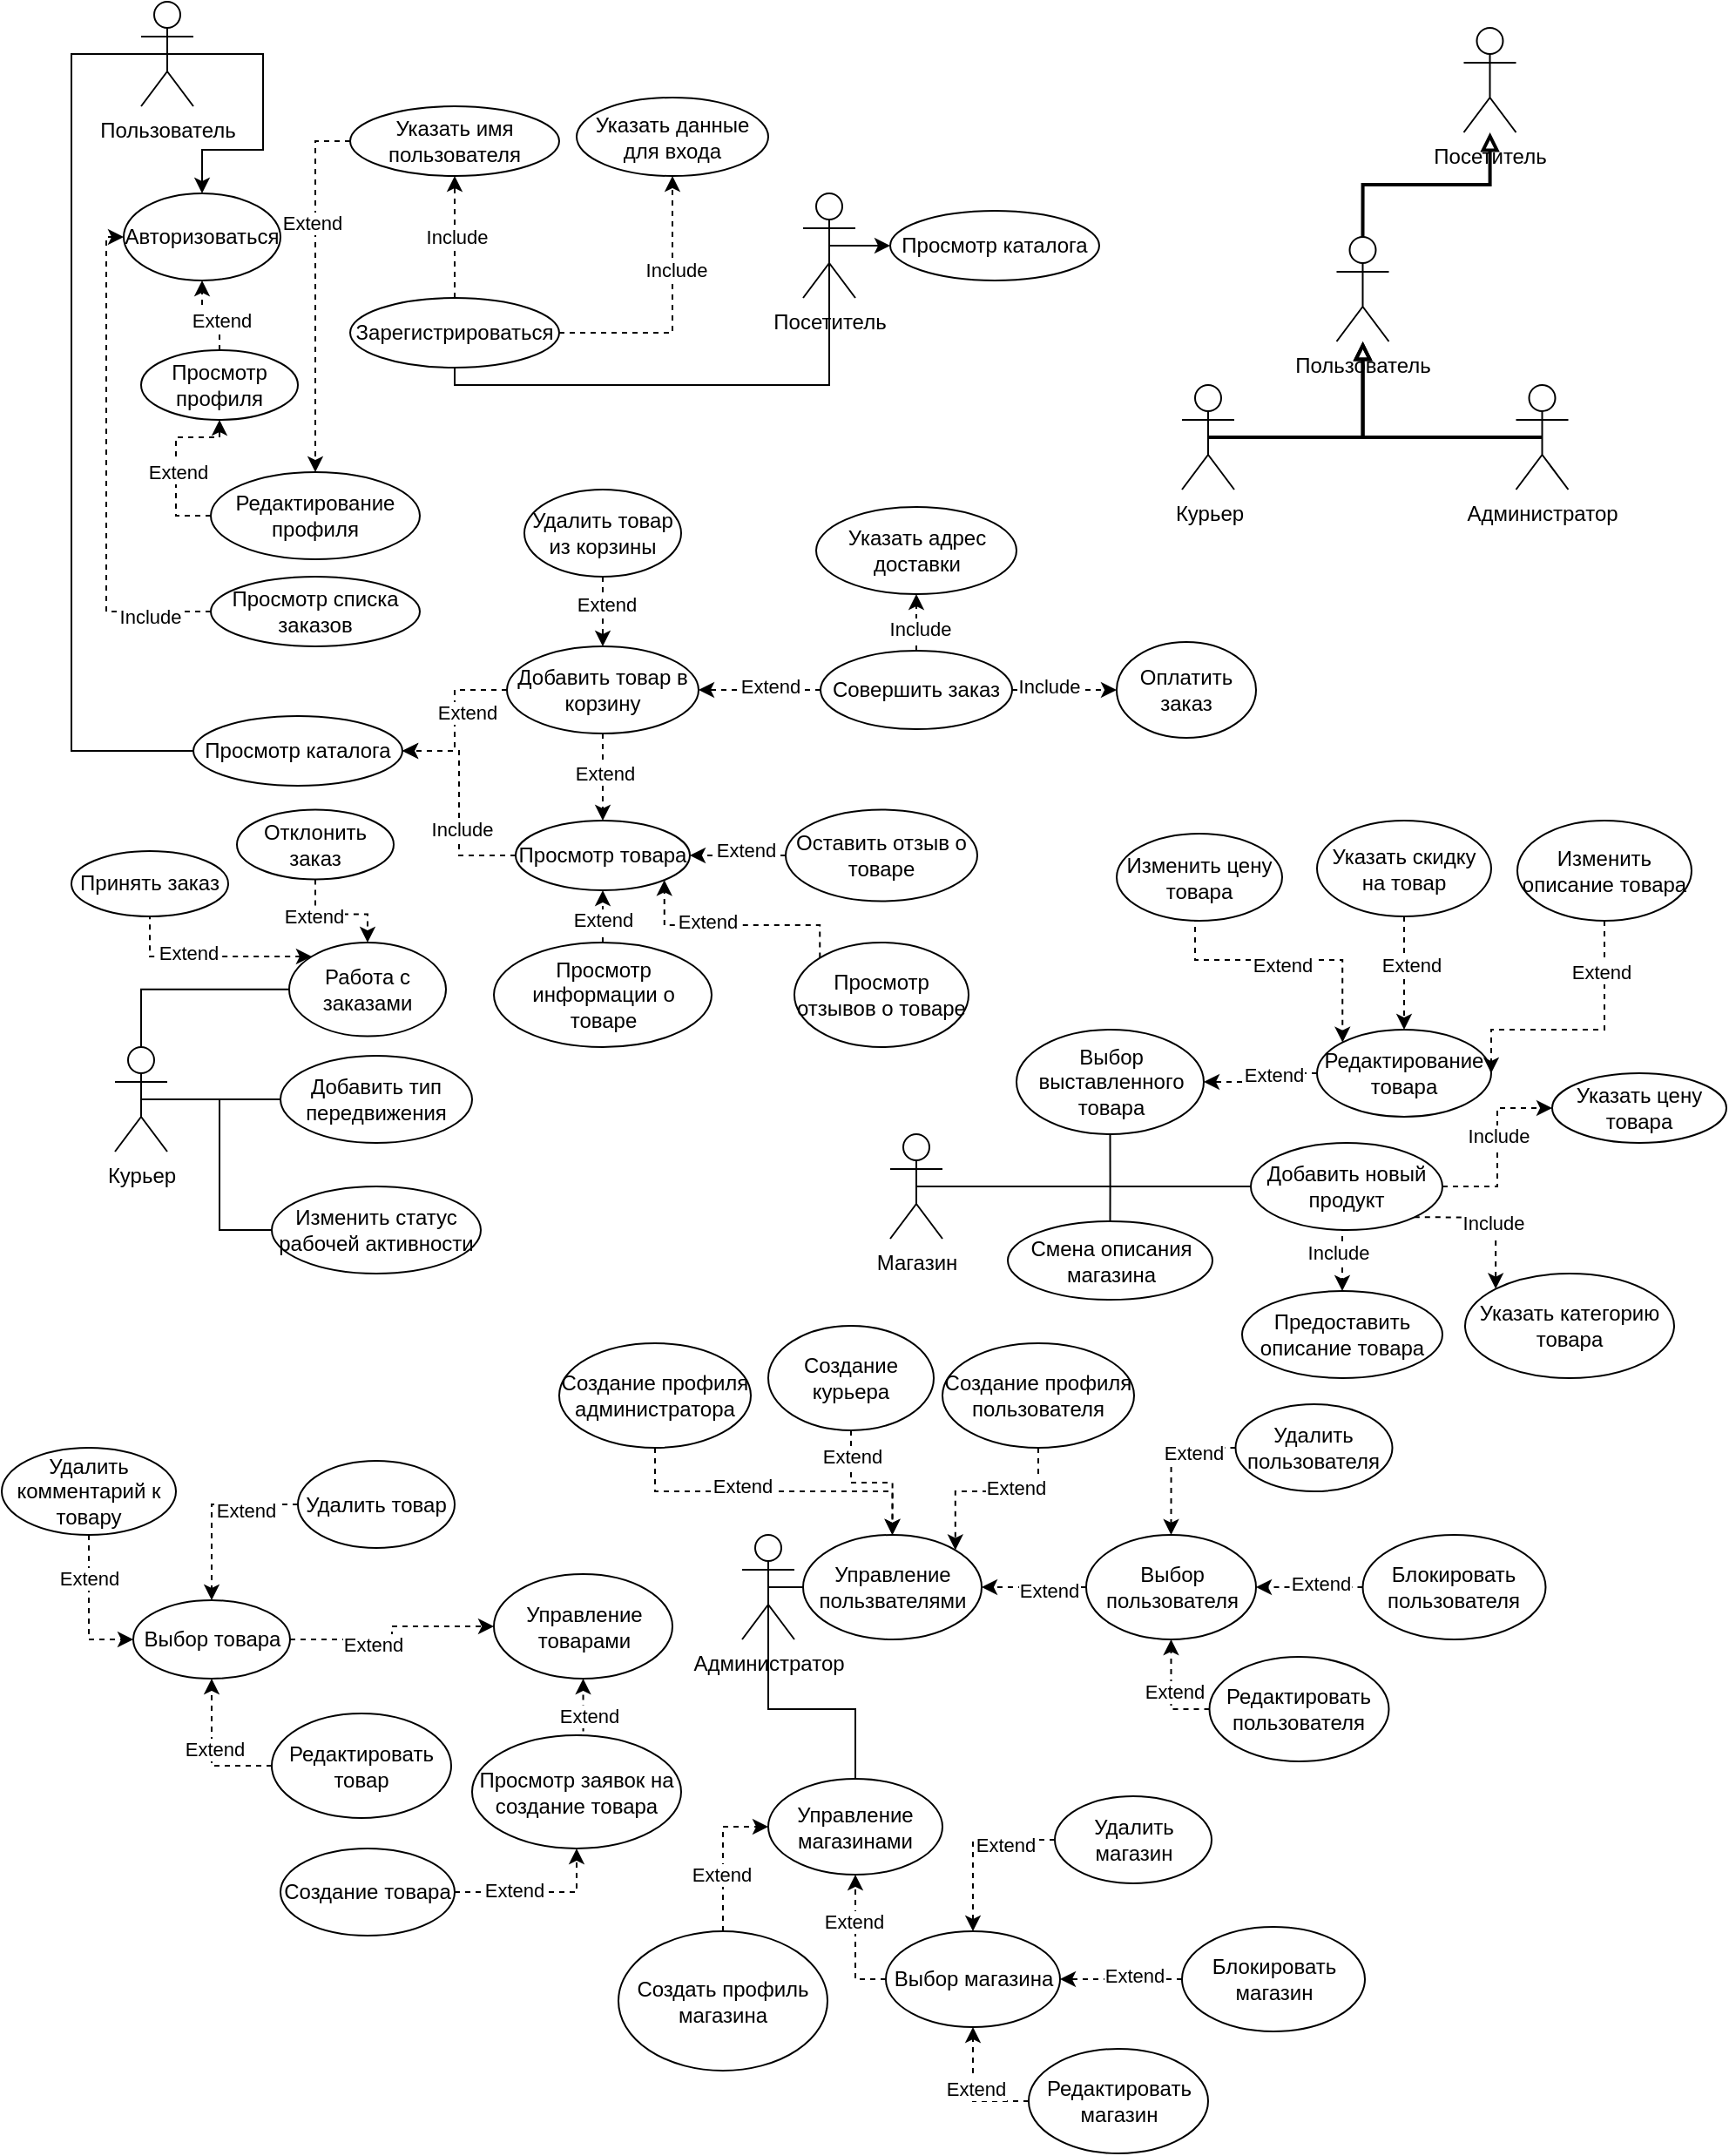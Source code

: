<mxfile version="22.0.4" type="device" pages="2">
  <diagram name="Страница — 1" id="VD28pfKD5jG4qrFczqsL">
    <mxGraphModel dx="1687" dy="941" grid="1" gridSize="10" guides="1" tooltips="1" connect="1" arrows="1" fold="1" page="1" pageScale="1" pageWidth="827" pageHeight="1169" math="0" shadow="0">
      <root>
        <mxCell id="0" />
        <mxCell id="1" parent="0" />
        <mxCell id="XRccz1XhaWSqZxdkwTaX-19" style="edgeStyle=orthogonalEdgeStyle;rounded=0;orthogonalLoop=1;jettySize=auto;html=1;exitX=0.5;exitY=0.5;exitDx=0;exitDy=0;exitPerimeter=0;entryX=0;entryY=0.5;entryDx=0;entryDy=0;endArrow=none;endFill=0;" edge="1" parent="1" source="XRccz1XhaWSqZxdkwTaX-1" target="XRccz1XhaWSqZxdkwTaX-18">
          <mxGeometry relative="1" as="geometry">
            <Array as="points">
              <mxPoint x="40" y="40" />
              <mxPoint x="40" y="440" />
            </Array>
          </mxGeometry>
        </mxCell>
        <mxCell id="XRccz1XhaWSqZxdkwTaX-62" style="edgeStyle=orthogonalEdgeStyle;rounded=0;orthogonalLoop=1;jettySize=auto;html=1;exitX=0.5;exitY=0.5;exitDx=0;exitDy=0;exitPerimeter=0;entryX=0.5;entryY=0;entryDx=0;entryDy=0;" edge="1" parent="1" source="XRccz1XhaWSqZxdkwTaX-1" target="XRccz1XhaWSqZxdkwTaX-61">
          <mxGeometry relative="1" as="geometry">
            <Array as="points">
              <mxPoint x="150" y="40" />
              <mxPoint x="150" y="95" />
              <mxPoint x="115" y="95" />
            </Array>
          </mxGeometry>
        </mxCell>
        <mxCell id="XRccz1XhaWSqZxdkwTaX-1" value="Пользователь" style="shape=umlActor;verticalLabelPosition=bottom;verticalAlign=top;html=1;outlineConnect=0;" vertex="1" parent="1">
          <mxGeometry x="80" y="10" width="30" height="60" as="geometry" />
        </mxCell>
        <mxCell id="XRccz1XhaWSqZxdkwTaX-42" style="edgeStyle=orthogonalEdgeStyle;rounded=0;orthogonalLoop=1;jettySize=auto;html=1;exitX=1;exitY=0.5;exitDx=0;exitDy=0;entryX=0.5;entryY=1;entryDx=0;entryDy=0;dashed=1;" edge="1" parent="1" source="XRccz1XhaWSqZxdkwTaX-2" target="XRccz1XhaWSqZxdkwTaX-7">
          <mxGeometry relative="1" as="geometry" />
        </mxCell>
        <mxCell id="XRccz1XhaWSqZxdkwTaX-45" value="Include" style="edgeLabel;html=1;align=center;verticalAlign=middle;resizable=0;points=[];" vertex="1" connectable="0" parent="XRccz1XhaWSqZxdkwTaX-42">
          <mxGeometry x="0.303" y="-2" relative="1" as="geometry">
            <mxPoint as="offset" />
          </mxGeometry>
        </mxCell>
        <mxCell id="XRccz1XhaWSqZxdkwTaX-43" style="edgeStyle=orthogonalEdgeStyle;rounded=0;orthogonalLoop=1;jettySize=auto;html=1;exitX=0.5;exitY=0;exitDx=0;exitDy=0;entryX=0.5;entryY=1;entryDx=0;entryDy=0;dashed=1;" edge="1" parent="1" source="XRccz1XhaWSqZxdkwTaX-2" target="XRccz1XhaWSqZxdkwTaX-3">
          <mxGeometry relative="1" as="geometry" />
        </mxCell>
        <mxCell id="XRccz1XhaWSqZxdkwTaX-44" value="Include" style="edgeLabel;html=1;align=center;verticalAlign=middle;resizable=0;points=[];" vertex="1" connectable="0" parent="XRccz1XhaWSqZxdkwTaX-43">
          <mxGeometry y="-1" relative="1" as="geometry">
            <mxPoint as="offset" />
          </mxGeometry>
        </mxCell>
        <mxCell id="XRccz1XhaWSqZxdkwTaX-2" value="Зарегистрироваться" style="ellipse;whiteSpace=wrap;html=1;" vertex="1" parent="1">
          <mxGeometry x="200" y="180" width="120" height="40" as="geometry" />
        </mxCell>
        <mxCell id="XRccz1XhaWSqZxdkwTaX-12" style="edgeStyle=orthogonalEdgeStyle;rounded=0;orthogonalLoop=1;jettySize=auto;html=1;exitX=0;exitY=0.5;exitDx=0;exitDy=0;entryX=0.5;entryY=0;entryDx=0;entryDy=0;dashed=1;" edge="1" parent="1" source="XRccz1XhaWSqZxdkwTaX-3" target="XRccz1XhaWSqZxdkwTaX-10">
          <mxGeometry relative="1" as="geometry">
            <Array as="points">
              <mxPoint x="180" y="90" />
            </Array>
          </mxGeometry>
        </mxCell>
        <mxCell id="XRccz1XhaWSqZxdkwTaX-13" value="Extend" style="edgeLabel;html=1;align=center;verticalAlign=middle;resizable=0;points=[];" vertex="1" connectable="0" parent="XRccz1XhaWSqZxdkwTaX-12">
          <mxGeometry x="-0.365" y="-2" relative="1" as="geometry">
            <mxPoint as="offset" />
          </mxGeometry>
        </mxCell>
        <mxCell id="XRccz1XhaWSqZxdkwTaX-3" value="Указать имя пользователя" style="ellipse;whiteSpace=wrap;html=1;" vertex="1" parent="1">
          <mxGeometry x="200" y="70" width="120" height="40" as="geometry" />
        </mxCell>
        <mxCell id="XRccz1XhaWSqZxdkwTaX-7" value="Указать данные для входа" style="ellipse;whiteSpace=wrap;html=1;" vertex="1" parent="1">
          <mxGeometry x="330" y="65" width="110" height="45" as="geometry" />
        </mxCell>
        <mxCell id="XRccz1XhaWSqZxdkwTaX-16" style="edgeStyle=orthogonalEdgeStyle;rounded=0;orthogonalLoop=1;jettySize=auto;html=1;exitX=0;exitY=0.5;exitDx=0;exitDy=0;entryX=0.5;entryY=1;entryDx=0;entryDy=0;dashed=1;" edge="1" parent="1" source="XRccz1XhaWSqZxdkwTaX-10" target="XRccz1XhaWSqZxdkwTaX-14">
          <mxGeometry relative="1" as="geometry" />
        </mxCell>
        <mxCell id="XRccz1XhaWSqZxdkwTaX-17" value="Extend" style="edgeLabel;html=1;align=center;verticalAlign=middle;resizable=0;points=[];" vertex="1" connectable="0" parent="XRccz1XhaWSqZxdkwTaX-16">
          <mxGeometry x="-0.108" y="-1" relative="1" as="geometry">
            <mxPoint y="-1" as="offset" />
          </mxGeometry>
        </mxCell>
        <mxCell id="XRccz1XhaWSqZxdkwTaX-10" value="Редактирование профиля" style="ellipse;whiteSpace=wrap;html=1;" vertex="1" parent="1">
          <mxGeometry x="120" y="280" width="120" height="50" as="geometry" />
        </mxCell>
        <mxCell id="XRccz1XhaWSqZxdkwTaX-65" style="edgeStyle=orthogonalEdgeStyle;rounded=0;orthogonalLoop=1;jettySize=auto;html=1;exitX=0.5;exitY=0;exitDx=0;exitDy=0;entryX=0.5;entryY=1;entryDx=0;entryDy=0;dashed=1;" edge="1" parent="1" source="XRccz1XhaWSqZxdkwTaX-14" target="XRccz1XhaWSqZxdkwTaX-61">
          <mxGeometry relative="1" as="geometry" />
        </mxCell>
        <mxCell id="XRccz1XhaWSqZxdkwTaX-66" value="Extend" style="edgeLabel;html=1;align=center;verticalAlign=middle;resizable=0;points=[];" vertex="1" connectable="0" parent="XRccz1XhaWSqZxdkwTaX-65">
          <mxGeometry x="-0.32" y="-1" relative="1" as="geometry">
            <mxPoint as="offset" />
          </mxGeometry>
        </mxCell>
        <mxCell id="XRccz1XhaWSqZxdkwTaX-14" value="Просмотр профиля" style="ellipse;whiteSpace=wrap;html=1;" vertex="1" parent="1">
          <mxGeometry x="80" y="210" width="90" height="40" as="geometry" />
        </mxCell>
        <mxCell id="XRccz1XhaWSqZxdkwTaX-18" value="Просмотр каталога" style="ellipse;whiteSpace=wrap;html=1;" vertex="1" parent="1">
          <mxGeometry x="110" y="420" width="120" height="40" as="geometry" />
        </mxCell>
        <mxCell id="XRccz1XhaWSqZxdkwTaX-22" style="edgeStyle=orthogonalEdgeStyle;rounded=0;orthogonalLoop=1;jettySize=auto;html=1;exitX=0;exitY=0.5;exitDx=0;exitDy=0;entryX=1;entryY=0.5;entryDx=0;entryDy=0;dashed=1;" edge="1" parent="1" source="XRccz1XhaWSqZxdkwTaX-20" target="XRccz1XhaWSqZxdkwTaX-18">
          <mxGeometry relative="1" as="geometry">
            <mxPoint x="240" y="447.5" as="targetPoint" />
          </mxGeometry>
        </mxCell>
        <mxCell id="XRccz1XhaWSqZxdkwTaX-23" value="Extend" style="edgeLabel;html=1;align=center;verticalAlign=middle;resizable=0;points=[];" vertex="1" connectable="0" parent="XRccz1XhaWSqZxdkwTaX-22">
          <mxGeometry x="-0.13" y="-3" relative="1" as="geometry">
            <mxPoint x="10" y="1" as="offset" />
          </mxGeometry>
        </mxCell>
        <mxCell id="XRccz1XhaWSqZxdkwTaX-27" style="edgeStyle=orthogonalEdgeStyle;rounded=0;orthogonalLoop=1;jettySize=auto;html=1;exitX=0.5;exitY=1;exitDx=0;exitDy=0;dashed=1;" edge="1" parent="1" source="XRccz1XhaWSqZxdkwTaX-20" target="XRccz1XhaWSqZxdkwTaX-24">
          <mxGeometry relative="1" as="geometry" />
        </mxCell>
        <mxCell id="XRccz1XhaWSqZxdkwTaX-29" value="Extend" style="edgeLabel;html=1;align=center;verticalAlign=middle;resizable=0;points=[];" vertex="1" connectable="0" parent="XRccz1XhaWSqZxdkwTaX-27">
          <mxGeometry x="-0.101" y="1" relative="1" as="geometry">
            <mxPoint as="offset" />
          </mxGeometry>
        </mxCell>
        <mxCell id="XRccz1XhaWSqZxdkwTaX-20" value="Добавить товар в корзину" style="ellipse;whiteSpace=wrap;html=1;" vertex="1" parent="1">
          <mxGeometry x="290" y="380" width="110" height="50" as="geometry" />
        </mxCell>
        <mxCell id="XRccz1XhaWSqZxdkwTaX-25" style="edgeStyle=orthogonalEdgeStyle;rounded=0;orthogonalLoop=1;jettySize=auto;html=1;exitX=0;exitY=0.5;exitDx=0;exitDy=0;entryX=1;entryY=0.5;entryDx=0;entryDy=0;dashed=1;" edge="1" parent="1" source="XRccz1XhaWSqZxdkwTaX-24" target="XRccz1XhaWSqZxdkwTaX-18">
          <mxGeometry relative="1" as="geometry">
            <mxPoint x="240" y="447.5" as="targetPoint" />
          </mxGeometry>
        </mxCell>
        <mxCell id="XRccz1XhaWSqZxdkwTaX-26" value="Include" style="edgeLabel;html=1;align=center;verticalAlign=middle;resizable=0;points=[];" vertex="1" connectable="0" parent="XRccz1XhaWSqZxdkwTaX-25">
          <mxGeometry x="-0.243" y="-1" relative="1" as="geometry">
            <mxPoint as="offset" />
          </mxGeometry>
        </mxCell>
        <mxCell id="XRccz1XhaWSqZxdkwTaX-24" value="Просмотр товара" style="ellipse;whiteSpace=wrap;html=1;" vertex="1" parent="1">
          <mxGeometry x="295" y="480" width="100" height="40" as="geometry" />
        </mxCell>
        <mxCell id="XRccz1XhaWSqZxdkwTaX-31" style="edgeStyle=orthogonalEdgeStyle;rounded=0;orthogonalLoop=1;jettySize=auto;html=1;exitX=0;exitY=0.5;exitDx=0;exitDy=0;entryX=1;entryY=0.5;entryDx=0;entryDy=0;dashed=1;" edge="1" parent="1" source="XRccz1XhaWSqZxdkwTaX-30" target="XRccz1XhaWSqZxdkwTaX-20">
          <mxGeometry relative="1" as="geometry" />
        </mxCell>
        <mxCell id="XRccz1XhaWSqZxdkwTaX-33" value="Extend" style="edgeLabel;html=1;align=center;verticalAlign=middle;resizable=0;points=[];" vertex="1" connectable="0" parent="XRccz1XhaWSqZxdkwTaX-31">
          <mxGeometry x="-0.16" y="-2" relative="1" as="geometry">
            <mxPoint as="offset" />
          </mxGeometry>
        </mxCell>
        <mxCell id="XRccz1XhaWSqZxdkwTaX-40" style="edgeStyle=orthogonalEdgeStyle;rounded=0;orthogonalLoop=1;jettySize=auto;html=1;exitX=0.5;exitY=0;exitDx=0;exitDy=0;entryX=0.5;entryY=1;entryDx=0;entryDy=0;dashed=1;" edge="1" parent="1" source="XRccz1XhaWSqZxdkwTaX-30" target="XRccz1XhaWSqZxdkwTaX-37">
          <mxGeometry relative="1" as="geometry" />
        </mxCell>
        <mxCell id="XRccz1XhaWSqZxdkwTaX-41" value="Include" style="edgeLabel;html=1;align=center;verticalAlign=middle;resizable=0;points=[];" vertex="1" connectable="0" parent="XRccz1XhaWSqZxdkwTaX-40">
          <mxGeometry x="-0.169" y="-2" relative="1" as="geometry">
            <mxPoint y="1" as="offset" />
          </mxGeometry>
        </mxCell>
        <mxCell id="XRccz1XhaWSqZxdkwTaX-47" style="edgeStyle=orthogonalEdgeStyle;rounded=0;orthogonalLoop=1;jettySize=auto;html=1;exitX=1;exitY=0.5;exitDx=0;exitDy=0;entryX=0;entryY=0.5;entryDx=0;entryDy=0;dashed=1;" edge="1" parent="1" source="XRccz1XhaWSqZxdkwTaX-30" target="XRccz1XhaWSqZxdkwTaX-46">
          <mxGeometry relative="1" as="geometry" />
        </mxCell>
        <mxCell id="XRccz1XhaWSqZxdkwTaX-48" value="Include" style="edgeLabel;html=1;align=center;verticalAlign=middle;resizable=0;points=[];" vertex="1" connectable="0" parent="XRccz1XhaWSqZxdkwTaX-47">
          <mxGeometry x="-0.3" y="2" relative="1" as="geometry">
            <mxPoint as="offset" />
          </mxGeometry>
        </mxCell>
        <mxCell id="XRccz1XhaWSqZxdkwTaX-30" value="Совершить заказ" style="ellipse;whiteSpace=wrap;html=1;" vertex="1" parent="1">
          <mxGeometry x="470" y="382.5" width="110" height="45" as="geometry" />
        </mxCell>
        <mxCell id="XRccz1XhaWSqZxdkwTaX-35" style="edgeStyle=orthogonalEdgeStyle;rounded=0;orthogonalLoop=1;jettySize=auto;html=1;exitX=0.5;exitY=1;exitDx=0;exitDy=0;entryX=0.5;entryY=0;entryDx=0;entryDy=0;dashed=1;" edge="1" parent="1" source="XRccz1XhaWSqZxdkwTaX-34" target="XRccz1XhaWSqZxdkwTaX-20">
          <mxGeometry relative="1" as="geometry" />
        </mxCell>
        <mxCell id="XRccz1XhaWSqZxdkwTaX-36" value="Extend" style="edgeLabel;html=1;align=center;verticalAlign=middle;resizable=0;points=[];" vertex="1" connectable="0" parent="XRccz1XhaWSqZxdkwTaX-35">
          <mxGeometry x="-0.2" y="2" relative="1" as="geometry">
            <mxPoint as="offset" />
          </mxGeometry>
        </mxCell>
        <mxCell id="XRccz1XhaWSqZxdkwTaX-34" value="Удалить товар из корзины" style="ellipse;whiteSpace=wrap;html=1;" vertex="1" parent="1">
          <mxGeometry x="300" y="290" width="90" height="50" as="geometry" />
        </mxCell>
        <mxCell id="XRccz1XhaWSqZxdkwTaX-37" value="Указать адрес доставки" style="ellipse;whiteSpace=wrap;html=1;" vertex="1" parent="1">
          <mxGeometry x="467.5" y="300" width="115" height="50" as="geometry" />
        </mxCell>
        <mxCell id="XRccz1XhaWSqZxdkwTaX-46" value="Оплатить заказ" style="ellipse;whiteSpace=wrap;html=1;" vertex="1" parent="1">
          <mxGeometry x="640" y="377.5" width="80" height="55" as="geometry" />
        </mxCell>
        <mxCell id="bo8N211U0baof1Hj4T-G-14" style="edgeStyle=orthogonalEdgeStyle;rounded=0;orthogonalLoop=1;jettySize=auto;html=1;exitX=0;exitY=0.5;exitDx=0;exitDy=0;entryX=0;entryY=0.5;entryDx=0;entryDy=0;dashed=1;" edge="1" parent="1" source="XRccz1XhaWSqZxdkwTaX-49" target="XRccz1XhaWSqZxdkwTaX-61">
          <mxGeometry relative="1" as="geometry">
            <Array as="points">
              <mxPoint x="60" y="360" />
              <mxPoint x="60" y="145" />
            </Array>
          </mxGeometry>
        </mxCell>
        <mxCell id="bo8N211U0baof1Hj4T-G-15" value="Include" style="edgeLabel;html=1;align=center;verticalAlign=middle;resizable=0;points=[];" vertex="1" connectable="0" parent="bo8N211U0baof1Hj4T-G-14">
          <mxGeometry x="-0.751" y="3" relative="1" as="geometry">
            <mxPoint as="offset" />
          </mxGeometry>
        </mxCell>
        <mxCell id="XRccz1XhaWSqZxdkwTaX-49" value="Просмотр списка заказов" style="ellipse;whiteSpace=wrap;html=1;" vertex="1" parent="1">
          <mxGeometry x="120" y="340" width="120" height="40" as="geometry" />
        </mxCell>
        <mxCell id="XRccz1XhaWSqZxdkwTaX-53" style="edgeStyle=orthogonalEdgeStyle;rounded=0;orthogonalLoop=1;jettySize=auto;html=1;exitX=0;exitY=0.5;exitDx=0;exitDy=0;entryX=1;entryY=0.5;entryDx=0;entryDy=0;dashed=1;" edge="1" parent="1" source="XRccz1XhaWSqZxdkwTaX-51" target="XRccz1XhaWSqZxdkwTaX-24">
          <mxGeometry relative="1" as="geometry" />
        </mxCell>
        <mxCell id="XRccz1XhaWSqZxdkwTaX-54" value="Extend" style="edgeLabel;html=1;align=center;verticalAlign=middle;resizable=0;points=[];" vertex="1" connectable="0" parent="XRccz1XhaWSqZxdkwTaX-53">
          <mxGeometry x="-0.164" y="-3" relative="1" as="geometry">
            <mxPoint as="offset" />
          </mxGeometry>
        </mxCell>
        <mxCell id="XRccz1XhaWSqZxdkwTaX-51" value="Оставить отзыв о товаре" style="ellipse;whiteSpace=wrap;html=1;" vertex="1" parent="1">
          <mxGeometry x="450" y="473.75" width="110" height="52.5" as="geometry" />
        </mxCell>
        <mxCell id="XRccz1XhaWSqZxdkwTaX-56" style="edgeStyle=orthogonalEdgeStyle;rounded=0;orthogonalLoop=1;jettySize=auto;html=1;exitX=0.5;exitY=0;exitDx=0;exitDy=0;entryX=0.5;entryY=1;entryDx=0;entryDy=0;dashed=1;" edge="1" parent="1" source="XRccz1XhaWSqZxdkwTaX-55" target="XRccz1XhaWSqZxdkwTaX-24">
          <mxGeometry relative="1" as="geometry" />
        </mxCell>
        <mxCell id="XRccz1XhaWSqZxdkwTaX-57" value="Extend" style="edgeLabel;html=1;align=center;verticalAlign=middle;resizable=0;points=[];" vertex="1" connectable="0" parent="XRccz1XhaWSqZxdkwTaX-56">
          <mxGeometry x="-0.133" relative="1" as="geometry">
            <mxPoint as="offset" />
          </mxGeometry>
        </mxCell>
        <mxCell id="XRccz1XhaWSqZxdkwTaX-55" value="Просмотр информации о товаре" style="ellipse;whiteSpace=wrap;html=1;" vertex="1" parent="1">
          <mxGeometry x="282.5" y="550" width="125" height="60" as="geometry" />
        </mxCell>
        <mxCell id="XRccz1XhaWSqZxdkwTaX-59" style="edgeStyle=orthogonalEdgeStyle;rounded=0;orthogonalLoop=1;jettySize=auto;html=1;exitX=0;exitY=0;exitDx=0;exitDy=0;entryX=1;entryY=1;entryDx=0;entryDy=0;dashed=1;" edge="1" parent="1" source="XRccz1XhaWSqZxdkwTaX-58" target="XRccz1XhaWSqZxdkwTaX-24">
          <mxGeometry relative="1" as="geometry">
            <Array as="points">
              <mxPoint x="470" y="540" />
              <mxPoint x="380" y="540" />
            </Array>
          </mxGeometry>
        </mxCell>
        <mxCell id="XRccz1XhaWSqZxdkwTaX-60" value="Extend" style="edgeLabel;html=1;align=center;verticalAlign=middle;resizable=0;points=[];" vertex="1" connectable="0" parent="XRccz1XhaWSqZxdkwTaX-59">
          <mxGeometry x="0.246" y="-2" relative="1" as="geometry">
            <mxPoint as="offset" />
          </mxGeometry>
        </mxCell>
        <mxCell id="XRccz1XhaWSqZxdkwTaX-58" value="Просмотр отзывов о товаре" style="ellipse;whiteSpace=wrap;html=1;" vertex="1" parent="1">
          <mxGeometry x="455" y="550" width="100" height="60" as="geometry" />
        </mxCell>
        <mxCell id="XRccz1XhaWSqZxdkwTaX-61" value="Авторизоваться" style="ellipse;whiteSpace=wrap;html=1;" vertex="1" parent="1">
          <mxGeometry x="70" y="120" width="90" height="50" as="geometry" />
        </mxCell>
        <mxCell id="XRccz1XhaWSqZxdkwTaX-68" style="edgeStyle=orthogonalEdgeStyle;rounded=0;orthogonalLoop=1;jettySize=auto;html=1;exitX=0.5;exitY=0.5;exitDx=0;exitDy=0;exitPerimeter=0;entryX=0.5;entryY=1;entryDx=0;entryDy=0;endArrow=none;endFill=0;" edge="1" parent="1" source="XRccz1XhaWSqZxdkwTaX-67" target="XRccz1XhaWSqZxdkwTaX-2">
          <mxGeometry relative="1" as="geometry">
            <Array as="points">
              <mxPoint x="475" y="230" />
              <mxPoint x="260" y="230" />
            </Array>
          </mxGeometry>
        </mxCell>
        <mxCell id="bo8N211U0baof1Hj4T-G-17" style="edgeStyle=orthogonalEdgeStyle;rounded=0;orthogonalLoop=1;jettySize=auto;html=1;exitX=0.5;exitY=0.5;exitDx=0;exitDy=0;exitPerimeter=0;entryX=0;entryY=0.5;entryDx=0;entryDy=0;" edge="1" parent="1" source="XRccz1XhaWSqZxdkwTaX-67" target="bo8N211U0baof1Hj4T-G-16">
          <mxGeometry relative="1" as="geometry" />
        </mxCell>
        <mxCell id="XRccz1XhaWSqZxdkwTaX-67" value="Посетитель" style="shape=umlActor;verticalLabelPosition=bottom;verticalAlign=top;html=1;outlineConnect=0;" vertex="1" parent="1">
          <mxGeometry x="460" y="120" width="30" height="60" as="geometry" />
        </mxCell>
        <mxCell id="bo8N211U0baof1Hj4T-G-4" style="edgeStyle=orthogonalEdgeStyle;rounded=0;orthogonalLoop=1;jettySize=auto;html=1;exitX=0.5;exitY=0.5;exitDx=0;exitDy=0;exitPerimeter=0;entryX=0;entryY=0.5;entryDx=0;entryDy=0;endArrow=none;endFill=0;" edge="1" parent="1" source="bo8N211U0baof1Hj4T-G-2" target="bo8N211U0baof1Hj4T-G-3">
          <mxGeometry relative="1" as="geometry" />
        </mxCell>
        <mxCell id="bo8N211U0baof1Hj4T-G-6" style="edgeStyle=orthogonalEdgeStyle;rounded=0;orthogonalLoop=1;jettySize=auto;html=1;exitX=0.5;exitY=0.5;exitDx=0;exitDy=0;exitPerimeter=0;entryX=0;entryY=0.5;entryDx=0;entryDy=0;endArrow=none;endFill=0;" edge="1" parent="1" source="bo8N211U0baof1Hj4T-G-2" target="bo8N211U0baof1Hj4T-G-5">
          <mxGeometry relative="1" as="geometry" />
        </mxCell>
        <mxCell id="bo8N211U0baof1Hj4T-G-153" style="edgeStyle=orthogonalEdgeStyle;rounded=0;orthogonalLoop=1;jettySize=auto;html=1;exitX=0.5;exitY=0;exitDx=0;exitDy=0;exitPerimeter=0;entryX=0;entryY=0.5;entryDx=0;entryDy=0;endArrow=none;endFill=0;" edge="1" parent="1" source="bo8N211U0baof1Hj4T-G-2" target="bo8N211U0baof1Hj4T-G-152">
          <mxGeometry relative="1" as="geometry" />
        </mxCell>
        <mxCell id="bo8N211U0baof1Hj4T-G-2" value="Курьер" style="shape=umlActor;verticalLabelPosition=bottom;verticalAlign=top;html=1;outlineConnect=0;" vertex="1" parent="1">
          <mxGeometry x="65" y="610" width="30" height="60" as="geometry" />
        </mxCell>
        <mxCell id="bo8N211U0baof1Hj4T-G-3" value="Добавить тип передвижения" style="ellipse;whiteSpace=wrap;html=1;" vertex="1" parent="1">
          <mxGeometry x="160" y="615" width="110" height="50" as="geometry" />
        </mxCell>
        <mxCell id="bo8N211U0baof1Hj4T-G-5" value="Изменить статус рабочей активности" style="ellipse;whiteSpace=wrap;html=1;" vertex="1" parent="1">
          <mxGeometry x="155" y="690" width="120" height="50" as="geometry" />
        </mxCell>
        <mxCell id="bo8N211U0baof1Hj4T-G-56" style="edgeStyle=orthogonalEdgeStyle;rounded=0;orthogonalLoop=1;jettySize=auto;html=1;exitX=0.5;exitY=0.5;exitDx=0;exitDy=0;exitPerimeter=0;entryX=0.5;entryY=1;entryDx=0;entryDy=0;endArrow=none;endFill=0;" edge="1" parent="1" source="bo8N211U0baof1Hj4T-G-7" target="bo8N211U0baof1Hj4T-G-39">
          <mxGeometry relative="1" as="geometry" />
        </mxCell>
        <mxCell id="bo8N211U0baof1Hj4T-G-57" style="edgeStyle=orthogonalEdgeStyle;rounded=0;orthogonalLoop=1;jettySize=auto;html=1;exitX=0.5;exitY=0.5;exitDx=0;exitDy=0;exitPerimeter=0;entryX=0;entryY=0.5;entryDx=0;entryDy=0;endArrow=none;endFill=0;" edge="1" parent="1" source="bo8N211U0baof1Hj4T-G-7" target="bo8N211U0baof1Hj4T-G-20">
          <mxGeometry relative="1" as="geometry" />
        </mxCell>
        <mxCell id="bo8N211U0baof1Hj4T-G-58" style="edgeStyle=orthogonalEdgeStyle;rounded=0;orthogonalLoop=1;jettySize=auto;html=1;exitX=0.5;exitY=0.5;exitDx=0;exitDy=0;exitPerimeter=0;entryX=0.5;entryY=0;entryDx=0;entryDy=0;endArrow=none;endFill=0;" edge="1" parent="1" source="bo8N211U0baof1Hj4T-G-7" target="bo8N211U0baof1Hj4T-G-10">
          <mxGeometry relative="1" as="geometry" />
        </mxCell>
        <mxCell id="bo8N211U0baof1Hj4T-G-7" value="Магазин" style="shape=umlActor;verticalLabelPosition=bottom;verticalAlign=top;html=1;outlineConnect=0;" vertex="1" parent="1">
          <mxGeometry x="510" y="660" width="30" height="60" as="geometry" />
        </mxCell>
        <mxCell id="bo8N211U0baof1Hj4T-G-10" value="Смена описания магазина" style="ellipse;whiteSpace=wrap;html=1;" vertex="1" parent="1">
          <mxGeometry x="577.5" y="710" width="117.5" height="45" as="geometry" />
        </mxCell>
        <mxCell id="bo8N211U0baof1Hj4T-G-16" value="Просмотр каталога" style="ellipse;whiteSpace=wrap;html=1;" vertex="1" parent="1">
          <mxGeometry x="510" y="130" width="120" height="40" as="geometry" />
        </mxCell>
        <mxCell id="bo8N211U0baof1Hj4T-G-25" style="edgeStyle=orthogonalEdgeStyle;rounded=0;orthogonalLoop=1;jettySize=auto;html=1;exitX=0.5;exitY=1;exitDx=0;exitDy=0;entryX=0.5;entryY=0;entryDx=0;entryDy=0;dashed=1;" edge="1" parent="1" source="bo8N211U0baof1Hj4T-G-20" target="bo8N211U0baof1Hj4T-G-23">
          <mxGeometry relative="1" as="geometry" />
        </mxCell>
        <mxCell id="bo8N211U0baof1Hj4T-G-28" value="Include" style="edgeLabel;html=1;align=center;verticalAlign=middle;resizable=0;points=[];" vertex="1" connectable="0" parent="bo8N211U0baof1Hj4T-G-25">
          <mxGeometry x="-0.2" y="-3" relative="1" as="geometry">
            <mxPoint as="offset" />
          </mxGeometry>
        </mxCell>
        <mxCell id="bo8N211U0baof1Hj4T-G-30" style="edgeStyle=orthogonalEdgeStyle;rounded=0;orthogonalLoop=1;jettySize=auto;html=1;exitX=1;exitY=1;exitDx=0;exitDy=0;entryX=0;entryY=0;entryDx=0;entryDy=0;dashed=1;" edge="1" parent="1" source="bo8N211U0baof1Hj4T-G-20" target="bo8N211U0baof1Hj4T-G-29">
          <mxGeometry relative="1" as="geometry" />
        </mxCell>
        <mxCell id="bo8N211U0baof1Hj4T-G-31" value="Include" style="edgeLabel;html=1;align=center;verticalAlign=middle;resizable=0;points=[];" vertex="1" connectable="0" parent="bo8N211U0baof1Hj4T-G-30">
          <mxGeometry x="0.142" y="-2" relative="1" as="geometry">
            <mxPoint as="offset" />
          </mxGeometry>
        </mxCell>
        <mxCell id="bo8N211U0baof1Hj4T-G-33" style="edgeStyle=orthogonalEdgeStyle;rounded=0;orthogonalLoop=1;jettySize=auto;html=1;exitX=1;exitY=0.5;exitDx=0;exitDy=0;entryX=0;entryY=0.5;entryDx=0;entryDy=0;dashed=1;" edge="1" parent="1" source="bo8N211U0baof1Hj4T-G-20" target="bo8N211U0baof1Hj4T-G-32">
          <mxGeometry relative="1" as="geometry" />
        </mxCell>
        <mxCell id="bo8N211U0baof1Hj4T-G-34" value="Include" style="edgeLabel;html=1;align=center;verticalAlign=middle;resizable=0;points=[];" vertex="1" connectable="0" parent="bo8N211U0baof1Hj4T-G-33">
          <mxGeometry x="0.123" relative="1" as="geometry">
            <mxPoint as="offset" />
          </mxGeometry>
        </mxCell>
        <mxCell id="bo8N211U0baof1Hj4T-G-20" value="Добавить новый продукт" style="ellipse;whiteSpace=wrap;html=1;" vertex="1" parent="1">
          <mxGeometry x="717" y="665" width="110" height="50" as="geometry" />
        </mxCell>
        <mxCell id="bo8N211U0baof1Hj4T-G-23" value="Предоставить описание товара" style="ellipse;whiteSpace=wrap;html=1;" vertex="1" parent="1">
          <mxGeometry x="712" y="750" width="115" height="50" as="geometry" />
        </mxCell>
        <mxCell id="bo8N211U0baof1Hj4T-G-29" value="Указать категорию товара" style="ellipse;whiteSpace=wrap;html=1;" vertex="1" parent="1">
          <mxGeometry x="840" y="740" width="120" height="60" as="geometry" />
        </mxCell>
        <mxCell id="bo8N211U0baof1Hj4T-G-32" value="Указать цену товара" style="ellipse;whiteSpace=wrap;html=1;" vertex="1" parent="1">
          <mxGeometry x="890" y="625" width="100" height="40" as="geometry" />
        </mxCell>
        <mxCell id="bo8N211U0baof1Hj4T-G-42" style="edgeStyle=orthogonalEdgeStyle;rounded=0;orthogonalLoop=1;jettySize=auto;html=1;exitX=0;exitY=0.5;exitDx=0;exitDy=0;entryX=1;entryY=0.5;entryDx=0;entryDy=0;dashed=1;" edge="1" parent="1" source="bo8N211U0baof1Hj4T-G-35" target="bo8N211U0baof1Hj4T-G-39">
          <mxGeometry relative="1" as="geometry" />
        </mxCell>
        <mxCell id="bo8N211U0baof1Hj4T-G-43" value="Extend" style="edgeLabel;html=1;align=center;verticalAlign=middle;resizable=0;points=[];" vertex="1" connectable="0" parent="bo8N211U0baof1Hj4T-G-42">
          <mxGeometry x="-0.289" y="1" relative="1" as="geometry">
            <mxPoint as="offset" />
          </mxGeometry>
        </mxCell>
        <mxCell id="bo8N211U0baof1Hj4T-G-35" value="Редактирование товара" style="ellipse;whiteSpace=wrap;html=1;" vertex="1" parent="1">
          <mxGeometry x="755" y="600" width="100" height="50" as="geometry" />
        </mxCell>
        <mxCell id="bo8N211U0baof1Hj4T-G-44" style="edgeStyle=orthogonalEdgeStyle;rounded=0;orthogonalLoop=1;jettySize=auto;html=1;exitX=0.5;exitY=1;exitDx=0;exitDy=0;entryX=0.5;entryY=0;entryDx=0;entryDy=0;dashed=1;" edge="1" parent="1" source="bo8N211U0baof1Hj4T-G-38" target="bo8N211U0baof1Hj4T-G-35">
          <mxGeometry relative="1" as="geometry" />
        </mxCell>
        <mxCell id="bo8N211U0baof1Hj4T-G-45" value="Extend" style="edgeLabel;html=1;align=center;verticalAlign=middle;resizable=0;points=[];" vertex="1" connectable="0" parent="bo8N211U0baof1Hj4T-G-44">
          <mxGeometry x="-0.15" y="4" relative="1" as="geometry">
            <mxPoint as="offset" />
          </mxGeometry>
        </mxCell>
        <mxCell id="bo8N211U0baof1Hj4T-G-38" value="Указать скидку на товар" style="ellipse;whiteSpace=wrap;html=1;" vertex="1" parent="1">
          <mxGeometry x="755" y="480" width="100" height="55" as="geometry" />
        </mxCell>
        <mxCell id="bo8N211U0baof1Hj4T-G-39" value="Выбор выставленного товара" style="ellipse;whiteSpace=wrap;html=1;" vertex="1" parent="1">
          <mxGeometry x="582.5" y="600" width="107.5" height="60" as="geometry" />
        </mxCell>
        <mxCell id="bo8N211U0baof1Hj4T-G-47" style="edgeStyle=orthogonalEdgeStyle;rounded=0;orthogonalLoop=1;jettySize=auto;html=1;exitX=0.5;exitY=1;exitDx=0;exitDy=0;entryX=1;entryY=0.5;entryDx=0;entryDy=0;dashed=1;" edge="1" parent="1" source="bo8N211U0baof1Hj4T-G-46" target="bo8N211U0baof1Hj4T-G-35">
          <mxGeometry relative="1" as="geometry">
            <Array as="points">
              <mxPoint x="920" y="600" />
            </Array>
          </mxGeometry>
        </mxCell>
        <mxCell id="bo8N211U0baof1Hj4T-G-48" value="Extend" style="edgeLabel;html=1;align=center;verticalAlign=middle;resizable=0;points=[];" vertex="1" connectable="0" parent="bo8N211U0baof1Hj4T-G-47">
          <mxGeometry x="-0.629" y="-2" relative="1" as="geometry">
            <mxPoint y="1" as="offset" />
          </mxGeometry>
        </mxCell>
        <mxCell id="bo8N211U0baof1Hj4T-G-46" value="Изменить описание товара" style="ellipse;whiteSpace=wrap;html=1;" vertex="1" parent="1">
          <mxGeometry x="870" y="480" width="100" height="57.5" as="geometry" />
        </mxCell>
        <mxCell id="bo8N211U0baof1Hj4T-G-50" style="edgeStyle=orthogonalEdgeStyle;rounded=0;orthogonalLoop=1;jettySize=auto;html=1;exitX=0.5;exitY=1;exitDx=0;exitDy=0;entryX=0;entryY=0;entryDx=0;entryDy=0;dashed=1;" edge="1" parent="1" source="bo8N211U0baof1Hj4T-G-49" target="bo8N211U0baof1Hj4T-G-35">
          <mxGeometry relative="1" as="geometry">
            <Array as="points">
              <mxPoint x="685" y="560" />
              <mxPoint x="770" y="560" />
            </Array>
          </mxGeometry>
        </mxCell>
        <mxCell id="bo8N211U0baof1Hj4T-G-51" value="Extend" style="edgeLabel;html=1;align=center;verticalAlign=middle;resizable=0;points=[];" vertex="1" connectable="0" parent="bo8N211U0baof1Hj4T-G-50">
          <mxGeometry x="-0.045" y="-3" relative="1" as="geometry">
            <mxPoint as="offset" />
          </mxGeometry>
        </mxCell>
        <mxCell id="bo8N211U0baof1Hj4T-G-49" value="Изменить цену товара" style="ellipse;whiteSpace=wrap;html=1;" vertex="1" parent="1">
          <mxGeometry x="640" y="487.5" width="95" height="50" as="geometry" />
        </mxCell>
        <mxCell id="bo8N211U0baof1Hj4T-G-122" style="edgeStyle=orthogonalEdgeStyle;rounded=0;orthogonalLoop=1;jettySize=auto;html=1;exitX=0.5;exitY=0.5;exitDx=0;exitDy=0;exitPerimeter=0;entryX=0.5;entryY=0;entryDx=0;entryDy=0;endArrow=none;endFill=0;" edge="1" parent="1" source="bo8N211U0baof1Hj4T-G-53" target="bo8N211U0baof1Hj4T-G-121">
          <mxGeometry relative="1" as="geometry" />
        </mxCell>
        <mxCell id="bo8N211U0baof1Hj4T-G-132" style="edgeStyle=orthogonalEdgeStyle;rounded=0;orthogonalLoop=1;jettySize=auto;html=1;exitX=0.5;exitY=0.5;exitDx=0;exitDy=0;exitPerimeter=0;entryX=0;entryY=0.5;entryDx=0;entryDy=0;endArrow=none;endFill=0;" edge="1" parent="1" source="bo8N211U0baof1Hj4T-G-53" target="bo8N211U0baof1Hj4T-G-128">
          <mxGeometry relative="1" as="geometry" />
        </mxCell>
        <mxCell id="bo8N211U0baof1Hj4T-G-53" value="Администратор" style="shape=umlActor;verticalLabelPosition=bottom;verticalAlign=top;html=1;outlineConnect=0;" vertex="1" parent="1">
          <mxGeometry x="425" y="890" width="30" height="60" as="geometry" />
        </mxCell>
        <mxCell id="bo8N211U0baof1Hj4T-G-129" style="edgeStyle=orthogonalEdgeStyle;rounded=0;orthogonalLoop=1;jettySize=auto;html=1;exitX=0;exitY=0.5;exitDx=0;exitDy=0;entryX=1;entryY=0.5;entryDx=0;entryDy=0;dashed=1;" edge="1" parent="1" source="bo8N211U0baof1Hj4T-G-77" target="bo8N211U0baof1Hj4T-G-128">
          <mxGeometry relative="1" as="geometry" />
        </mxCell>
        <mxCell id="bo8N211U0baof1Hj4T-G-131" value="Extend" style="edgeLabel;html=1;align=center;verticalAlign=middle;resizable=0;points=[];" vertex="1" connectable="0" parent="bo8N211U0baof1Hj4T-G-129">
          <mxGeometry x="-0.267" y="2" relative="1" as="geometry">
            <mxPoint as="offset" />
          </mxGeometry>
        </mxCell>
        <mxCell id="bo8N211U0baof1Hj4T-G-77" value="Выбор пользователя" style="ellipse;whiteSpace=wrap;html=1;" vertex="1" parent="1">
          <mxGeometry x="622.5" y="890" width="97.5" height="60" as="geometry" />
        </mxCell>
        <mxCell id="bo8N211U0baof1Hj4T-G-82" style="edgeStyle=orthogonalEdgeStyle;rounded=0;orthogonalLoop=1;jettySize=auto;html=1;exitX=0;exitY=0.5;exitDx=0;exitDy=0;entryX=0.5;entryY=0;entryDx=0;entryDy=0;dashed=1;" edge="1" parent="1" source="bo8N211U0baof1Hj4T-G-79" target="bo8N211U0baof1Hj4T-G-77">
          <mxGeometry relative="1" as="geometry" />
        </mxCell>
        <mxCell id="bo8N211U0baof1Hj4T-G-83" value="Extend" style="edgeLabel;html=1;align=center;verticalAlign=middle;resizable=0;points=[];" vertex="1" connectable="0" parent="bo8N211U0baof1Hj4T-G-82">
          <mxGeometry x="-0.429" y="3" relative="1" as="geometry">
            <mxPoint as="offset" />
          </mxGeometry>
        </mxCell>
        <mxCell id="bo8N211U0baof1Hj4T-G-79" value="Удалить пользователя" style="ellipse;whiteSpace=wrap;html=1;" vertex="1" parent="1">
          <mxGeometry x="708.25" y="815" width="90" height="50" as="geometry" />
        </mxCell>
        <mxCell id="bo8N211U0baof1Hj4T-G-84" style="edgeStyle=orthogonalEdgeStyle;rounded=0;orthogonalLoop=1;jettySize=auto;html=1;exitX=0;exitY=0.5;exitDx=0;exitDy=0;entryX=1;entryY=0.5;entryDx=0;entryDy=0;dashed=1;" edge="1" parent="1" source="bo8N211U0baof1Hj4T-G-80" target="bo8N211U0baof1Hj4T-G-77">
          <mxGeometry relative="1" as="geometry">
            <Array as="points">
              <mxPoint x="736.25" y="920" />
              <mxPoint x="736.25" y="920" />
            </Array>
          </mxGeometry>
        </mxCell>
        <mxCell id="bo8N211U0baof1Hj4T-G-85" value="Extend" style="edgeLabel;html=1;align=center;verticalAlign=middle;resizable=0;points=[];" vertex="1" connectable="0" parent="bo8N211U0baof1Hj4T-G-84">
          <mxGeometry x="-0.2" y="-2" relative="1" as="geometry">
            <mxPoint as="offset" />
          </mxGeometry>
        </mxCell>
        <mxCell id="bo8N211U0baof1Hj4T-G-80" value="Блокировать пользователя" style="ellipse;whiteSpace=wrap;html=1;" vertex="1" parent="1">
          <mxGeometry x="781.25" y="890" width="105" height="60" as="geometry" />
        </mxCell>
        <mxCell id="bo8N211U0baof1Hj4T-G-86" style="edgeStyle=orthogonalEdgeStyle;rounded=0;orthogonalLoop=1;jettySize=auto;html=1;exitX=0;exitY=0.5;exitDx=0;exitDy=0;dashed=1;" edge="1" parent="1" source="bo8N211U0baof1Hj4T-G-81" target="bo8N211U0baof1Hj4T-G-77">
          <mxGeometry relative="1" as="geometry" />
        </mxCell>
        <mxCell id="bo8N211U0baof1Hj4T-G-87" value="Extend" style="edgeLabel;html=1;align=center;verticalAlign=middle;resizable=0;points=[];" vertex="1" connectable="0" parent="bo8N211U0baof1Hj4T-G-86">
          <mxGeometry x="0.049" y="-1" relative="1" as="geometry">
            <mxPoint as="offset" />
          </mxGeometry>
        </mxCell>
        <mxCell id="bo8N211U0baof1Hj4T-G-81" value="Редактировать пользователя" style="ellipse;whiteSpace=wrap;html=1;" vertex="1" parent="1">
          <mxGeometry x="693.25" y="960" width="103" height="60" as="geometry" />
        </mxCell>
        <mxCell id="bo8N211U0baof1Hj4T-G-126" style="edgeStyle=orthogonalEdgeStyle;rounded=0;orthogonalLoop=1;jettySize=auto;html=1;exitX=0;exitY=0.5;exitDx=0;exitDy=0;entryX=0.5;entryY=1;entryDx=0;entryDy=0;dashed=1;" edge="1" parent="1" source="bo8N211U0baof1Hj4T-G-88" target="bo8N211U0baof1Hj4T-G-121">
          <mxGeometry relative="1" as="geometry">
            <Array as="points">
              <mxPoint x="490" y="1145" />
            </Array>
          </mxGeometry>
        </mxCell>
        <mxCell id="bo8N211U0baof1Hj4T-G-127" value="Extend" style="edgeLabel;html=1;align=center;verticalAlign=middle;resizable=0;points=[];" vertex="1" connectable="0" parent="bo8N211U0baof1Hj4T-G-126">
          <mxGeometry x="0.303" y="1" relative="1" as="geometry">
            <mxPoint as="offset" />
          </mxGeometry>
        </mxCell>
        <mxCell id="bo8N211U0baof1Hj4T-G-88" value="Выбор магазина" style="ellipse;whiteSpace=wrap;html=1;" vertex="1" parent="1">
          <mxGeometry x="507.5" y="1117.5" width="100" height="55" as="geometry" />
        </mxCell>
        <mxCell id="bo8N211U0baof1Hj4T-G-89" style="edgeStyle=orthogonalEdgeStyle;rounded=0;orthogonalLoop=1;jettySize=auto;html=1;exitX=0;exitY=0.5;exitDx=0;exitDy=0;entryX=0.5;entryY=0;entryDx=0;entryDy=0;dashed=1;" edge="1" parent="1" source="bo8N211U0baof1Hj4T-G-91" target="bo8N211U0baof1Hj4T-G-88">
          <mxGeometry relative="1" as="geometry" />
        </mxCell>
        <mxCell id="bo8N211U0baof1Hj4T-G-90" value="Extend" style="edgeLabel;html=1;align=center;verticalAlign=middle;resizable=0;points=[];" vertex="1" connectable="0" parent="bo8N211U0baof1Hj4T-G-89">
          <mxGeometry x="-0.429" y="3" relative="1" as="geometry">
            <mxPoint as="offset" />
          </mxGeometry>
        </mxCell>
        <mxCell id="bo8N211U0baof1Hj4T-G-91" value="Удалить магазин" style="ellipse;whiteSpace=wrap;html=1;" vertex="1" parent="1">
          <mxGeometry x="604.5" y="1040" width="90" height="50" as="geometry" />
        </mxCell>
        <mxCell id="bo8N211U0baof1Hj4T-G-92" style="edgeStyle=orthogonalEdgeStyle;rounded=0;orthogonalLoop=1;jettySize=auto;html=1;exitX=0;exitY=0.5;exitDx=0;exitDy=0;entryX=1;entryY=0.5;entryDx=0;entryDy=0;dashed=1;" edge="1" parent="1" source="bo8N211U0baof1Hj4T-G-94" target="bo8N211U0baof1Hj4T-G-88">
          <mxGeometry relative="1" as="geometry">
            <Array as="points">
              <mxPoint x="632.5" y="1145" />
              <mxPoint x="632.5" y="1145" />
            </Array>
          </mxGeometry>
        </mxCell>
        <mxCell id="bo8N211U0baof1Hj4T-G-93" value="Extend" style="edgeLabel;html=1;align=center;verticalAlign=middle;resizable=0;points=[];" vertex="1" connectable="0" parent="bo8N211U0baof1Hj4T-G-92">
          <mxGeometry x="-0.2" y="-2" relative="1" as="geometry">
            <mxPoint as="offset" />
          </mxGeometry>
        </mxCell>
        <mxCell id="bo8N211U0baof1Hj4T-G-94" value="Блокировать магазин" style="ellipse;whiteSpace=wrap;html=1;" vertex="1" parent="1">
          <mxGeometry x="677.5" y="1115" width="105" height="60" as="geometry" />
        </mxCell>
        <mxCell id="bo8N211U0baof1Hj4T-G-95" style="edgeStyle=orthogonalEdgeStyle;rounded=0;orthogonalLoop=1;jettySize=auto;html=1;exitX=0;exitY=0.5;exitDx=0;exitDy=0;dashed=1;" edge="1" parent="1" source="bo8N211U0baof1Hj4T-G-97" target="bo8N211U0baof1Hj4T-G-88">
          <mxGeometry relative="1" as="geometry" />
        </mxCell>
        <mxCell id="bo8N211U0baof1Hj4T-G-96" value="Extend" style="edgeLabel;html=1;align=center;verticalAlign=middle;resizable=0;points=[];" vertex="1" connectable="0" parent="bo8N211U0baof1Hj4T-G-95">
          <mxGeometry x="0.049" y="-1" relative="1" as="geometry">
            <mxPoint as="offset" />
          </mxGeometry>
        </mxCell>
        <mxCell id="bo8N211U0baof1Hj4T-G-97" value="Редактировать магазин" style="ellipse;whiteSpace=wrap;html=1;" vertex="1" parent="1">
          <mxGeometry x="589.5" y="1185" width="103" height="60" as="geometry" />
        </mxCell>
        <mxCell id="bo8N211U0baof1Hj4T-G-109" value="" style="group" vertex="1" connectable="0" parent="1">
          <mxGeometry x="55.5" y="847.5" width="204.5" height="205" as="geometry" />
        </mxCell>
        <mxCell id="bo8N211U0baof1Hj4T-G-99" value="Выбор товара" style="ellipse;whiteSpace=wrap;html=1;" vertex="1" parent="bo8N211U0baof1Hj4T-G-109">
          <mxGeometry x="20" y="80" width="90" height="45" as="geometry" />
        </mxCell>
        <mxCell id="bo8N211U0baof1Hj4T-G-100" style="edgeStyle=orthogonalEdgeStyle;rounded=0;orthogonalLoop=1;jettySize=auto;html=1;exitX=0;exitY=0.5;exitDx=0;exitDy=0;entryX=0.5;entryY=0;entryDx=0;entryDy=0;dashed=1;" edge="1" parent="bo8N211U0baof1Hj4T-G-109" source="bo8N211U0baof1Hj4T-G-102" target="bo8N211U0baof1Hj4T-G-99">
          <mxGeometry relative="1" as="geometry" />
        </mxCell>
        <mxCell id="bo8N211U0baof1Hj4T-G-101" value="Extend" style="edgeLabel;html=1;align=center;verticalAlign=middle;resizable=0;points=[];" vertex="1" connectable="0" parent="bo8N211U0baof1Hj4T-G-100">
          <mxGeometry x="-0.429" y="3" relative="1" as="geometry">
            <mxPoint as="offset" />
          </mxGeometry>
        </mxCell>
        <mxCell id="bo8N211U0baof1Hj4T-G-102" value="Удалить товар" style="ellipse;whiteSpace=wrap;html=1;" vertex="1" parent="bo8N211U0baof1Hj4T-G-109">
          <mxGeometry x="114.5" width="90" height="50" as="geometry" />
        </mxCell>
        <mxCell id="bo8N211U0baof1Hj4T-G-106" style="edgeStyle=orthogonalEdgeStyle;rounded=0;orthogonalLoop=1;jettySize=auto;html=1;exitX=0;exitY=0.5;exitDx=0;exitDy=0;dashed=1;" edge="1" parent="bo8N211U0baof1Hj4T-G-109" source="bo8N211U0baof1Hj4T-G-108" target="bo8N211U0baof1Hj4T-G-99">
          <mxGeometry relative="1" as="geometry" />
        </mxCell>
        <mxCell id="bo8N211U0baof1Hj4T-G-107" value="Extend" style="edgeLabel;html=1;align=center;verticalAlign=middle;resizable=0;points=[];" vertex="1" connectable="0" parent="bo8N211U0baof1Hj4T-G-106">
          <mxGeometry x="0.049" y="-1" relative="1" as="geometry">
            <mxPoint as="offset" />
          </mxGeometry>
        </mxCell>
        <mxCell id="bo8N211U0baof1Hj4T-G-108" value="Редактировать товар" style="ellipse;whiteSpace=wrap;html=1;" vertex="1" parent="bo8N211U0baof1Hj4T-G-109">
          <mxGeometry x="99.5" y="145" width="103" height="60" as="geometry" />
        </mxCell>
        <mxCell id="bo8N211U0baof1Hj4T-G-167" style="edgeStyle=orthogonalEdgeStyle;rounded=0;orthogonalLoop=1;jettySize=auto;html=1;exitX=0.5;exitY=1;exitDx=0;exitDy=0;entryX=0;entryY=0.5;entryDx=0;entryDy=0;dashed=1;" edge="1" parent="bo8N211U0baof1Hj4T-G-109" source="bo8N211U0baof1Hj4T-G-114" target="bo8N211U0baof1Hj4T-G-99">
          <mxGeometry relative="1" as="geometry" />
        </mxCell>
        <mxCell id="bo8N211U0baof1Hj4T-G-168" value="Extend" style="edgeLabel;html=1;align=center;verticalAlign=middle;resizable=0;points=[];" vertex="1" connectable="0" parent="bo8N211U0baof1Hj4T-G-167">
          <mxGeometry x="-0.417" relative="1" as="geometry">
            <mxPoint as="offset" />
          </mxGeometry>
        </mxCell>
        <mxCell id="bo8N211U0baof1Hj4T-G-114" value="Удалить комментарий к товару" style="ellipse;whiteSpace=wrap;html=1;" vertex="1" parent="bo8N211U0baof1Hj4T-G-109">
          <mxGeometry x="-55.5" y="-7.5" width="100" height="50" as="geometry" />
        </mxCell>
        <mxCell id="bo8N211U0baof1Hj4T-G-133" style="edgeStyle=orthogonalEdgeStyle;rounded=0;orthogonalLoop=1;jettySize=auto;html=1;exitX=0.5;exitY=1;exitDx=0;exitDy=0;entryX=0.5;entryY=0;entryDx=0;entryDy=0;dashed=1;" edge="1" parent="1" source="bo8N211U0baof1Hj4T-G-111" target="bo8N211U0baof1Hj4T-G-128">
          <mxGeometry relative="1" as="geometry" />
        </mxCell>
        <mxCell id="bo8N211U0baof1Hj4T-G-134" value="Extend" style="edgeLabel;html=1;align=center;verticalAlign=middle;resizable=0;points=[];" vertex="1" connectable="0" parent="bo8N211U0baof1Hj4T-G-133">
          <mxGeometry x="-0.2" y="3" relative="1" as="geometry">
            <mxPoint as="offset" />
          </mxGeometry>
        </mxCell>
        <mxCell id="bo8N211U0baof1Hj4T-G-111" value="Создание профиля администратора" style="ellipse;whiteSpace=wrap;html=1;" vertex="1" parent="1">
          <mxGeometry x="320" y="780" width="110" height="60" as="geometry" />
        </mxCell>
        <mxCell id="bo8N211U0baof1Hj4T-G-123" style="edgeStyle=orthogonalEdgeStyle;rounded=0;orthogonalLoop=1;jettySize=auto;html=1;exitX=0.5;exitY=0;exitDx=0;exitDy=0;entryX=0;entryY=0.5;entryDx=0;entryDy=0;endArrow=classic;endFill=1;dashed=1;" edge="1" parent="1" source="bo8N211U0baof1Hj4T-G-118" target="bo8N211U0baof1Hj4T-G-121">
          <mxGeometry relative="1" as="geometry" />
        </mxCell>
        <mxCell id="bo8N211U0baof1Hj4T-G-124" value="Extend" style="edgeLabel;html=1;align=center;verticalAlign=middle;resizable=0;points=[];" vertex="1" connectable="0" parent="bo8N211U0baof1Hj4T-G-123">
          <mxGeometry x="-0.221" y="1" relative="1" as="geometry">
            <mxPoint y="1" as="offset" />
          </mxGeometry>
        </mxCell>
        <mxCell id="bo8N211U0baof1Hj4T-G-118" value="Создать профиль магазина" style="ellipse;whiteSpace=wrap;html=1;" vertex="1" parent="1">
          <mxGeometry x="354" y="1117.5" width="120" height="80" as="geometry" />
        </mxCell>
        <mxCell id="bo8N211U0baof1Hj4T-G-121" value="Управление магазинами" style="ellipse;whiteSpace=wrap;html=1;" vertex="1" parent="1">
          <mxGeometry x="440" y="1030" width="100" height="55" as="geometry" />
        </mxCell>
        <mxCell id="bo8N211U0baof1Hj4T-G-128" value="Управление пользвателями" style="ellipse;whiteSpace=wrap;html=1;" vertex="1" parent="1">
          <mxGeometry x="460" y="890" width="102.5" height="60" as="geometry" />
        </mxCell>
        <mxCell id="bo8N211U0baof1Hj4T-G-136" style="edgeStyle=orthogonalEdgeStyle;rounded=0;orthogonalLoop=1;jettySize=auto;html=1;exitX=0.5;exitY=1;exitDx=0;exitDy=0;entryX=1;entryY=0;entryDx=0;entryDy=0;dashed=1;" edge="1" parent="1" source="bo8N211U0baof1Hj4T-G-135" target="bo8N211U0baof1Hj4T-G-128">
          <mxGeometry relative="1" as="geometry" />
        </mxCell>
        <mxCell id="bo8N211U0baof1Hj4T-G-137" value="Extend" style="edgeLabel;html=1;align=center;verticalAlign=middle;resizable=0;points=[];" vertex="1" connectable="0" parent="bo8N211U0baof1Hj4T-G-136">
          <mxGeometry x="-0.285" y="-2" relative="1" as="geometry">
            <mxPoint as="offset" />
          </mxGeometry>
        </mxCell>
        <mxCell id="bo8N211U0baof1Hj4T-G-135" value="Создание профиля пользователя" style="ellipse;whiteSpace=wrap;html=1;" vertex="1" parent="1">
          <mxGeometry x="540" y="780" width="110" height="60" as="geometry" />
        </mxCell>
        <mxCell id="bo8N211U0baof1Hj4T-G-138" value="Управление товарами" style="ellipse;whiteSpace=wrap;html=1;" vertex="1" parent="1">
          <mxGeometry x="282.5" y="912.5" width="102.5" height="60" as="geometry" />
        </mxCell>
        <mxCell id="bo8N211U0baof1Hj4T-G-139" style="edgeStyle=orthogonalEdgeStyle;rounded=0;orthogonalLoop=1;jettySize=auto;html=1;exitX=1;exitY=0.5;exitDx=0;exitDy=0;entryX=0;entryY=0.5;entryDx=0;entryDy=0;dashed=1;" edge="1" parent="1" source="bo8N211U0baof1Hj4T-G-99" target="bo8N211U0baof1Hj4T-G-138">
          <mxGeometry relative="1" as="geometry" />
        </mxCell>
        <mxCell id="bo8N211U0baof1Hj4T-G-140" value="Extend" style="edgeLabel;html=1;align=center;verticalAlign=middle;resizable=0;points=[];" vertex="1" connectable="0" parent="bo8N211U0baof1Hj4T-G-139">
          <mxGeometry x="-0.239" y="-2" relative="1" as="geometry">
            <mxPoint y="1" as="offset" />
          </mxGeometry>
        </mxCell>
        <mxCell id="bo8N211U0baof1Hj4T-G-143" style="edgeStyle=orthogonalEdgeStyle;rounded=0;orthogonalLoop=1;jettySize=auto;html=1;exitX=0.5;exitY=0;exitDx=0;exitDy=0;entryX=0.5;entryY=1;entryDx=0;entryDy=0;dashed=1;" edge="1" parent="1" source="bo8N211U0baof1Hj4T-G-141" target="bo8N211U0baof1Hj4T-G-138">
          <mxGeometry relative="1" as="geometry" />
        </mxCell>
        <mxCell id="bo8N211U0baof1Hj4T-G-144" value="Extend" style="edgeLabel;html=1;align=center;verticalAlign=middle;resizable=0;points=[];" vertex="1" connectable="0" parent="bo8N211U0baof1Hj4T-G-143">
          <mxGeometry x="-0.185" y="-3" relative="1" as="geometry">
            <mxPoint as="offset" />
          </mxGeometry>
        </mxCell>
        <mxCell id="bo8N211U0baof1Hj4T-G-141" value="Просмотр заявок на создание товара" style="ellipse;whiteSpace=wrap;html=1;" vertex="1" parent="1">
          <mxGeometry x="270" y="1005" width="120" height="65" as="geometry" />
        </mxCell>
        <mxCell id="bo8N211U0baof1Hj4T-G-146" style="edgeStyle=orthogonalEdgeStyle;rounded=0;orthogonalLoop=1;jettySize=auto;html=1;exitX=1;exitY=0.5;exitDx=0;exitDy=0;entryX=0.5;entryY=1;entryDx=0;entryDy=0;dashed=1;" edge="1" parent="1" source="bo8N211U0baof1Hj4T-G-145" target="bo8N211U0baof1Hj4T-G-141">
          <mxGeometry relative="1" as="geometry" />
        </mxCell>
        <mxCell id="bo8N211U0baof1Hj4T-G-148" value="Extend" style="edgeLabel;html=1;align=center;verticalAlign=middle;resizable=0;points=[];" vertex="1" connectable="0" parent="bo8N211U0baof1Hj4T-G-146">
          <mxGeometry x="-0.3" y="1" relative="1" as="geometry">
            <mxPoint as="offset" />
          </mxGeometry>
        </mxCell>
        <mxCell id="bo8N211U0baof1Hj4T-G-145" value="Создание товара" style="ellipse;whiteSpace=wrap;html=1;" vertex="1" parent="1">
          <mxGeometry x="160" y="1070" width="100" height="50" as="geometry" />
        </mxCell>
        <mxCell id="bo8N211U0baof1Hj4T-G-150" style="edgeStyle=orthogonalEdgeStyle;rounded=0;orthogonalLoop=1;jettySize=auto;html=1;exitX=0.5;exitY=1;exitDx=0;exitDy=0;entryX=0.5;entryY=0;entryDx=0;entryDy=0;dashed=1;" edge="1" parent="1" source="bo8N211U0baof1Hj4T-G-149" target="bo8N211U0baof1Hj4T-G-128">
          <mxGeometry relative="1" as="geometry" />
        </mxCell>
        <mxCell id="bo8N211U0baof1Hj4T-G-151" value="Extend" style="edgeLabel;html=1;align=center;verticalAlign=middle;resizable=0;points=[];" vertex="1" connectable="0" parent="bo8N211U0baof1Hj4T-G-150">
          <mxGeometry x="-0.645" relative="1" as="geometry">
            <mxPoint as="offset" />
          </mxGeometry>
        </mxCell>
        <mxCell id="bo8N211U0baof1Hj4T-G-149" value="Создание курьера" style="ellipse;whiteSpace=wrap;html=1;" vertex="1" parent="1">
          <mxGeometry x="440" y="770" width="95" height="60" as="geometry" />
        </mxCell>
        <mxCell id="bo8N211U0baof1Hj4T-G-155" style="edgeStyle=orthogonalEdgeStyle;rounded=0;orthogonalLoop=1;jettySize=auto;html=1;exitX=0;exitY=0;exitDx=0;exitDy=0;entryX=0.5;entryY=1;entryDx=0;entryDy=0;startArrow=classic;startFill=1;endArrow=none;endFill=0;dashed=1;" edge="1" parent="1" source="bo8N211U0baof1Hj4T-G-152" target="bo8N211U0baof1Hj4T-G-154">
          <mxGeometry relative="1" as="geometry" />
        </mxCell>
        <mxCell id="bo8N211U0baof1Hj4T-G-156" value="Extend" style="edgeLabel;html=1;align=center;verticalAlign=middle;resizable=0;points=[];" vertex="1" connectable="0" parent="bo8N211U0baof1Hj4T-G-155">
          <mxGeometry x="0.223" y="-2" relative="1" as="geometry">
            <mxPoint as="offset" />
          </mxGeometry>
        </mxCell>
        <mxCell id="bo8N211U0baof1Hj4T-G-152" value="Работа с заказами" style="ellipse;whiteSpace=wrap;html=1;" vertex="1" parent="1">
          <mxGeometry x="165" y="550" width="90" height="53.75" as="geometry" />
        </mxCell>
        <mxCell id="bo8N211U0baof1Hj4T-G-154" value="Принять заказ" style="ellipse;whiteSpace=wrap;html=1;" vertex="1" parent="1">
          <mxGeometry x="40" y="497.5" width="90" height="37.5" as="geometry" />
        </mxCell>
        <mxCell id="bo8N211U0baof1Hj4T-G-158" style="edgeStyle=orthogonalEdgeStyle;rounded=0;orthogonalLoop=1;jettySize=auto;html=1;exitX=0.5;exitY=1;exitDx=0;exitDy=0;entryX=0.5;entryY=0;entryDx=0;entryDy=0;dashed=1;" edge="1" parent="1" source="bo8N211U0baof1Hj4T-G-157" target="bo8N211U0baof1Hj4T-G-152">
          <mxGeometry relative="1" as="geometry" />
        </mxCell>
        <mxCell id="bo8N211U0baof1Hj4T-G-159" value="Extend" style="edgeLabel;html=1;align=center;verticalAlign=middle;resizable=0;points=[];" vertex="1" connectable="0" parent="bo8N211U0baof1Hj4T-G-158">
          <mxGeometry x="-0.396" y="-2" relative="1" as="geometry">
            <mxPoint x="-1" y="-1" as="offset" />
          </mxGeometry>
        </mxCell>
        <mxCell id="bo8N211U0baof1Hj4T-G-157" value="Отклонить заказ" style="ellipse;whiteSpace=wrap;html=1;" vertex="1" parent="1">
          <mxGeometry x="135" y="473.75" width="90" height="40" as="geometry" />
        </mxCell>
        <mxCell id="bo8N211U0baof1Hj4T-G-160" value="Посетитель" style="shape=umlActor;verticalLabelPosition=bottom;verticalAlign=top;html=1;outlineConnect=0;" vertex="1" parent="1">
          <mxGeometry x="839.25" y="25" width="30" height="60" as="geometry" />
        </mxCell>
        <mxCell id="bo8N211U0baof1Hj4T-G-162" style="edgeStyle=orthogonalEdgeStyle;rounded=0;orthogonalLoop=1;jettySize=auto;html=1;exitX=0.5;exitY=0;exitDx=0;exitDy=0;exitPerimeter=0;strokeWidth=2;endArrow=block;endFill=0;" edge="1" parent="1" source="bo8N211U0baof1Hj4T-G-161" target="bo8N211U0baof1Hj4T-G-160">
          <mxGeometry relative="1" as="geometry" />
        </mxCell>
        <mxCell id="bo8N211U0baof1Hj4T-G-161" value="Пользователь" style="shape=umlActor;verticalLabelPosition=bottom;verticalAlign=top;html=1;outlineConnect=0;" vertex="1" parent="1">
          <mxGeometry x="766.25" y="145" width="30" height="60" as="geometry" />
        </mxCell>
        <mxCell id="bo8N211U0baof1Hj4T-G-164" style="edgeStyle=orthogonalEdgeStyle;rounded=0;orthogonalLoop=1;jettySize=auto;html=1;exitX=0.5;exitY=0.5;exitDx=0;exitDy=0;exitPerimeter=0;strokeWidth=2;endArrow=block;endFill=0;" edge="1" parent="1" source="bo8N211U0baof1Hj4T-G-163" target="bo8N211U0baof1Hj4T-G-161">
          <mxGeometry relative="1" as="geometry" />
        </mxCell>
        <mxCell id="bo8N211U0baof1Hj4T-G-163" value="Курьер" style="shape=umlActor;verticalLabelPosition=bottom;verticalAlign=top;html=1;outlineConnect=0;" vertex="1" parent="1">
          <mxGeometry x="677.5" y="230" width="30" height="60" as="geometry" />
        </mxCell>
        <mxCell id="bo8N211U0baof1Hj4T-G-166" style="edgeStyle=orthogonalEdgeStyle;rounded=0;orthogonalLoop=1;jettySize=auto;html=1;exitX=0.5;exitY=0.5;exitDx=0;exitDy=0;exitPerimeter=0;strokeWidth=2;endArrow=block;endFill=0;" edge="1" parent="1" source="bo8N211U0baof1Hj4T-G-165" target="bo8N211U0baof1Hj4T-G-161">
          <mxGeometry relative="1" as="geometry" />
        </mxCell>
        <mxCell id="bo8N211U0baof1Hj4T-G-165" value="Администратор" style="shape=umlActor;verticalLabelPosition=bottom;verticalAlign=top;html=1;outlineConnect=0;" vertex="1" parent="1">
          <mxGeometry x="869.25" y="230" width="30" height="60" as="geometry" />
        </mxCell>
      </root>
    </mxGraphModel>
  </diagram>
  <diagram id="2a2NOrysCX9saD9mH9l0" name="Наследование ролей">
    <mxGraphModel dx="478" dy="267" grid="1" gridSize="10" guides="1" tooltips="1" connect="1" arrows="1" fold="1" page="1" pageScale="1" pageWidth="827" pageHeight="1169" math="0" shadow="0">
      <root>
        <mxCell id="0" />
        <mxCell id="1" parent="0" />
        <mxCell id="LqzppXmft7n8ElqmVmT5-1" value="Посетитель" style="shape=umlActor;verticalLabelPosition=bottom;verticalAlign=top;html=1;outlineConnect=0;" vertex="1" parent="1">
          <mxGeometry x="384" y="60" width="30" height="60" as="geometry" />
        </mxCell>
        <mxCell id="LqzppXmft7n8ElqmVmT5-2" value="Пользователь" style="shape=umlActor;verticalLabelPosition=bottom;verticalAlign=top;html=1;outlineConnect=0;" vertex="1" parent="1">
          <mxGeometry x="220" y="170" width="30" height="60" as="geometry" />
        </mxCell>
      </root>
    </mxGraphModel>
  </diagram>
</mxfile>
